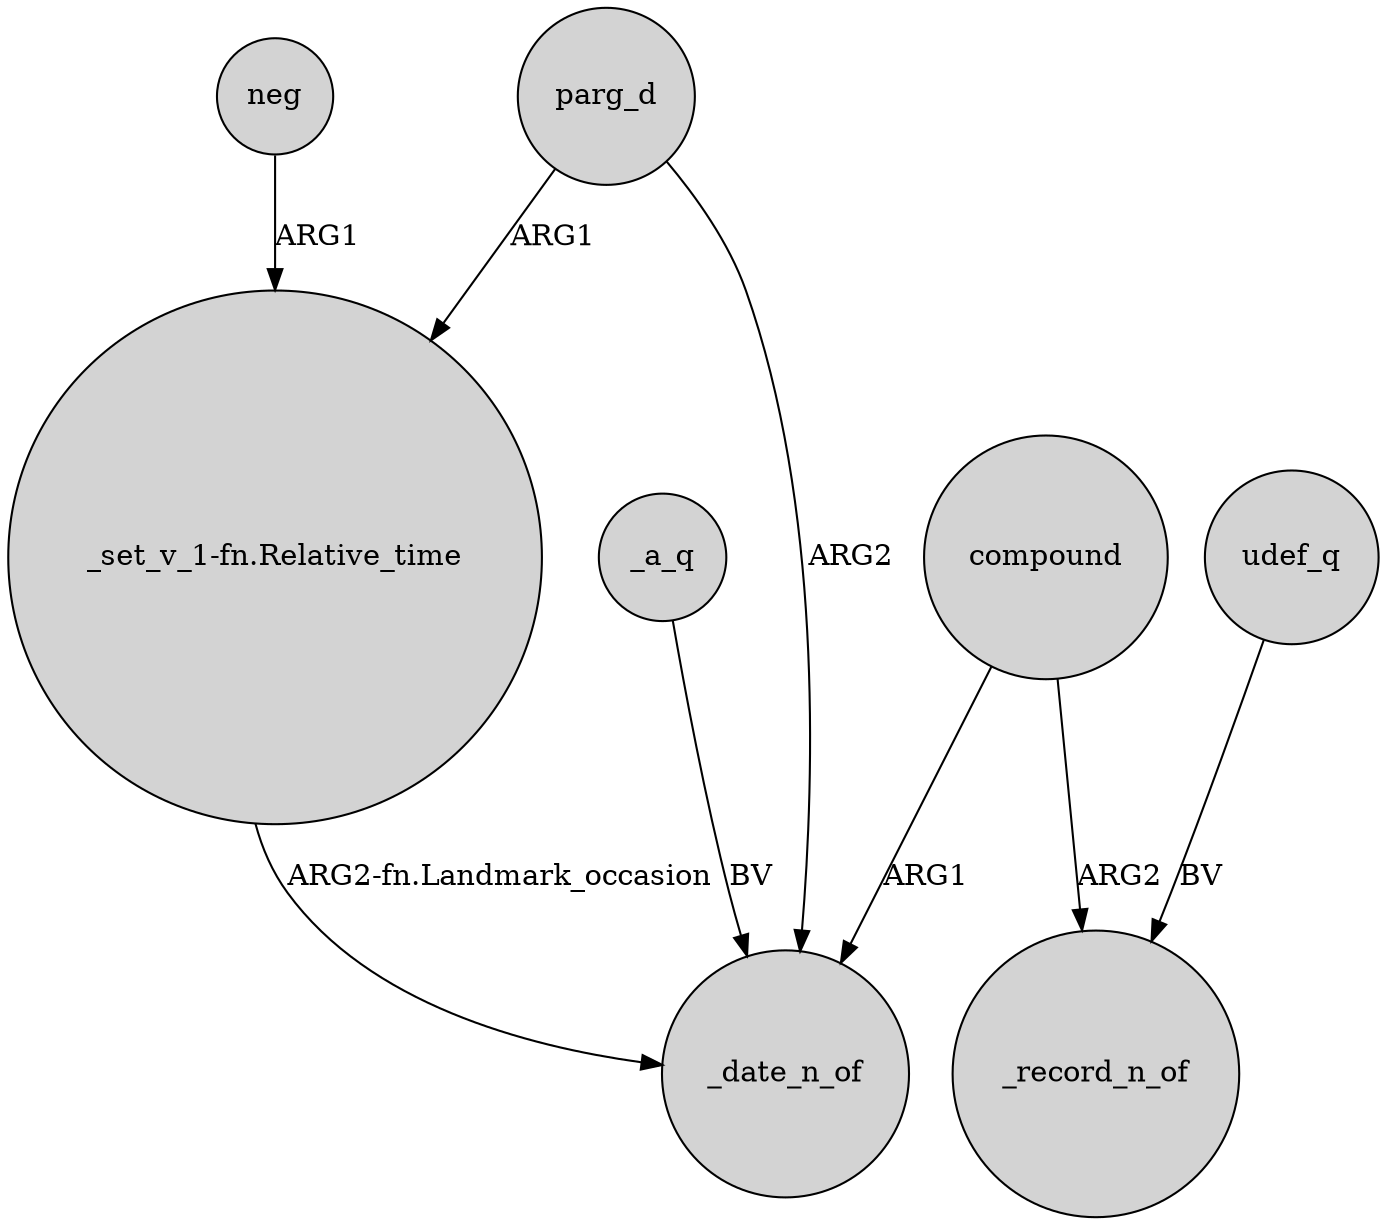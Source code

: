 digraph {
	node [shape=circle style=filled]
	parg_d -> "_set_v_1-fn.Relative_time" [label=ARG1]
	parg_d -> _date_n_of [label=ARG2]
	compound -> _record_n_of [label=ARG2]
	udef_q -> _record_n_of [label=BV]
	compound -> _date_n_of [label=ARG1]
	"_set_v_1-fn.Relative_time" -> _date_n_of [label="ARG2-fn.Landmark_occasion"]
	neg -> "_set_v_1-fn.Relative_time" [label=ARG1]
	_a_q -> _date_n_of [label=BV]
}
